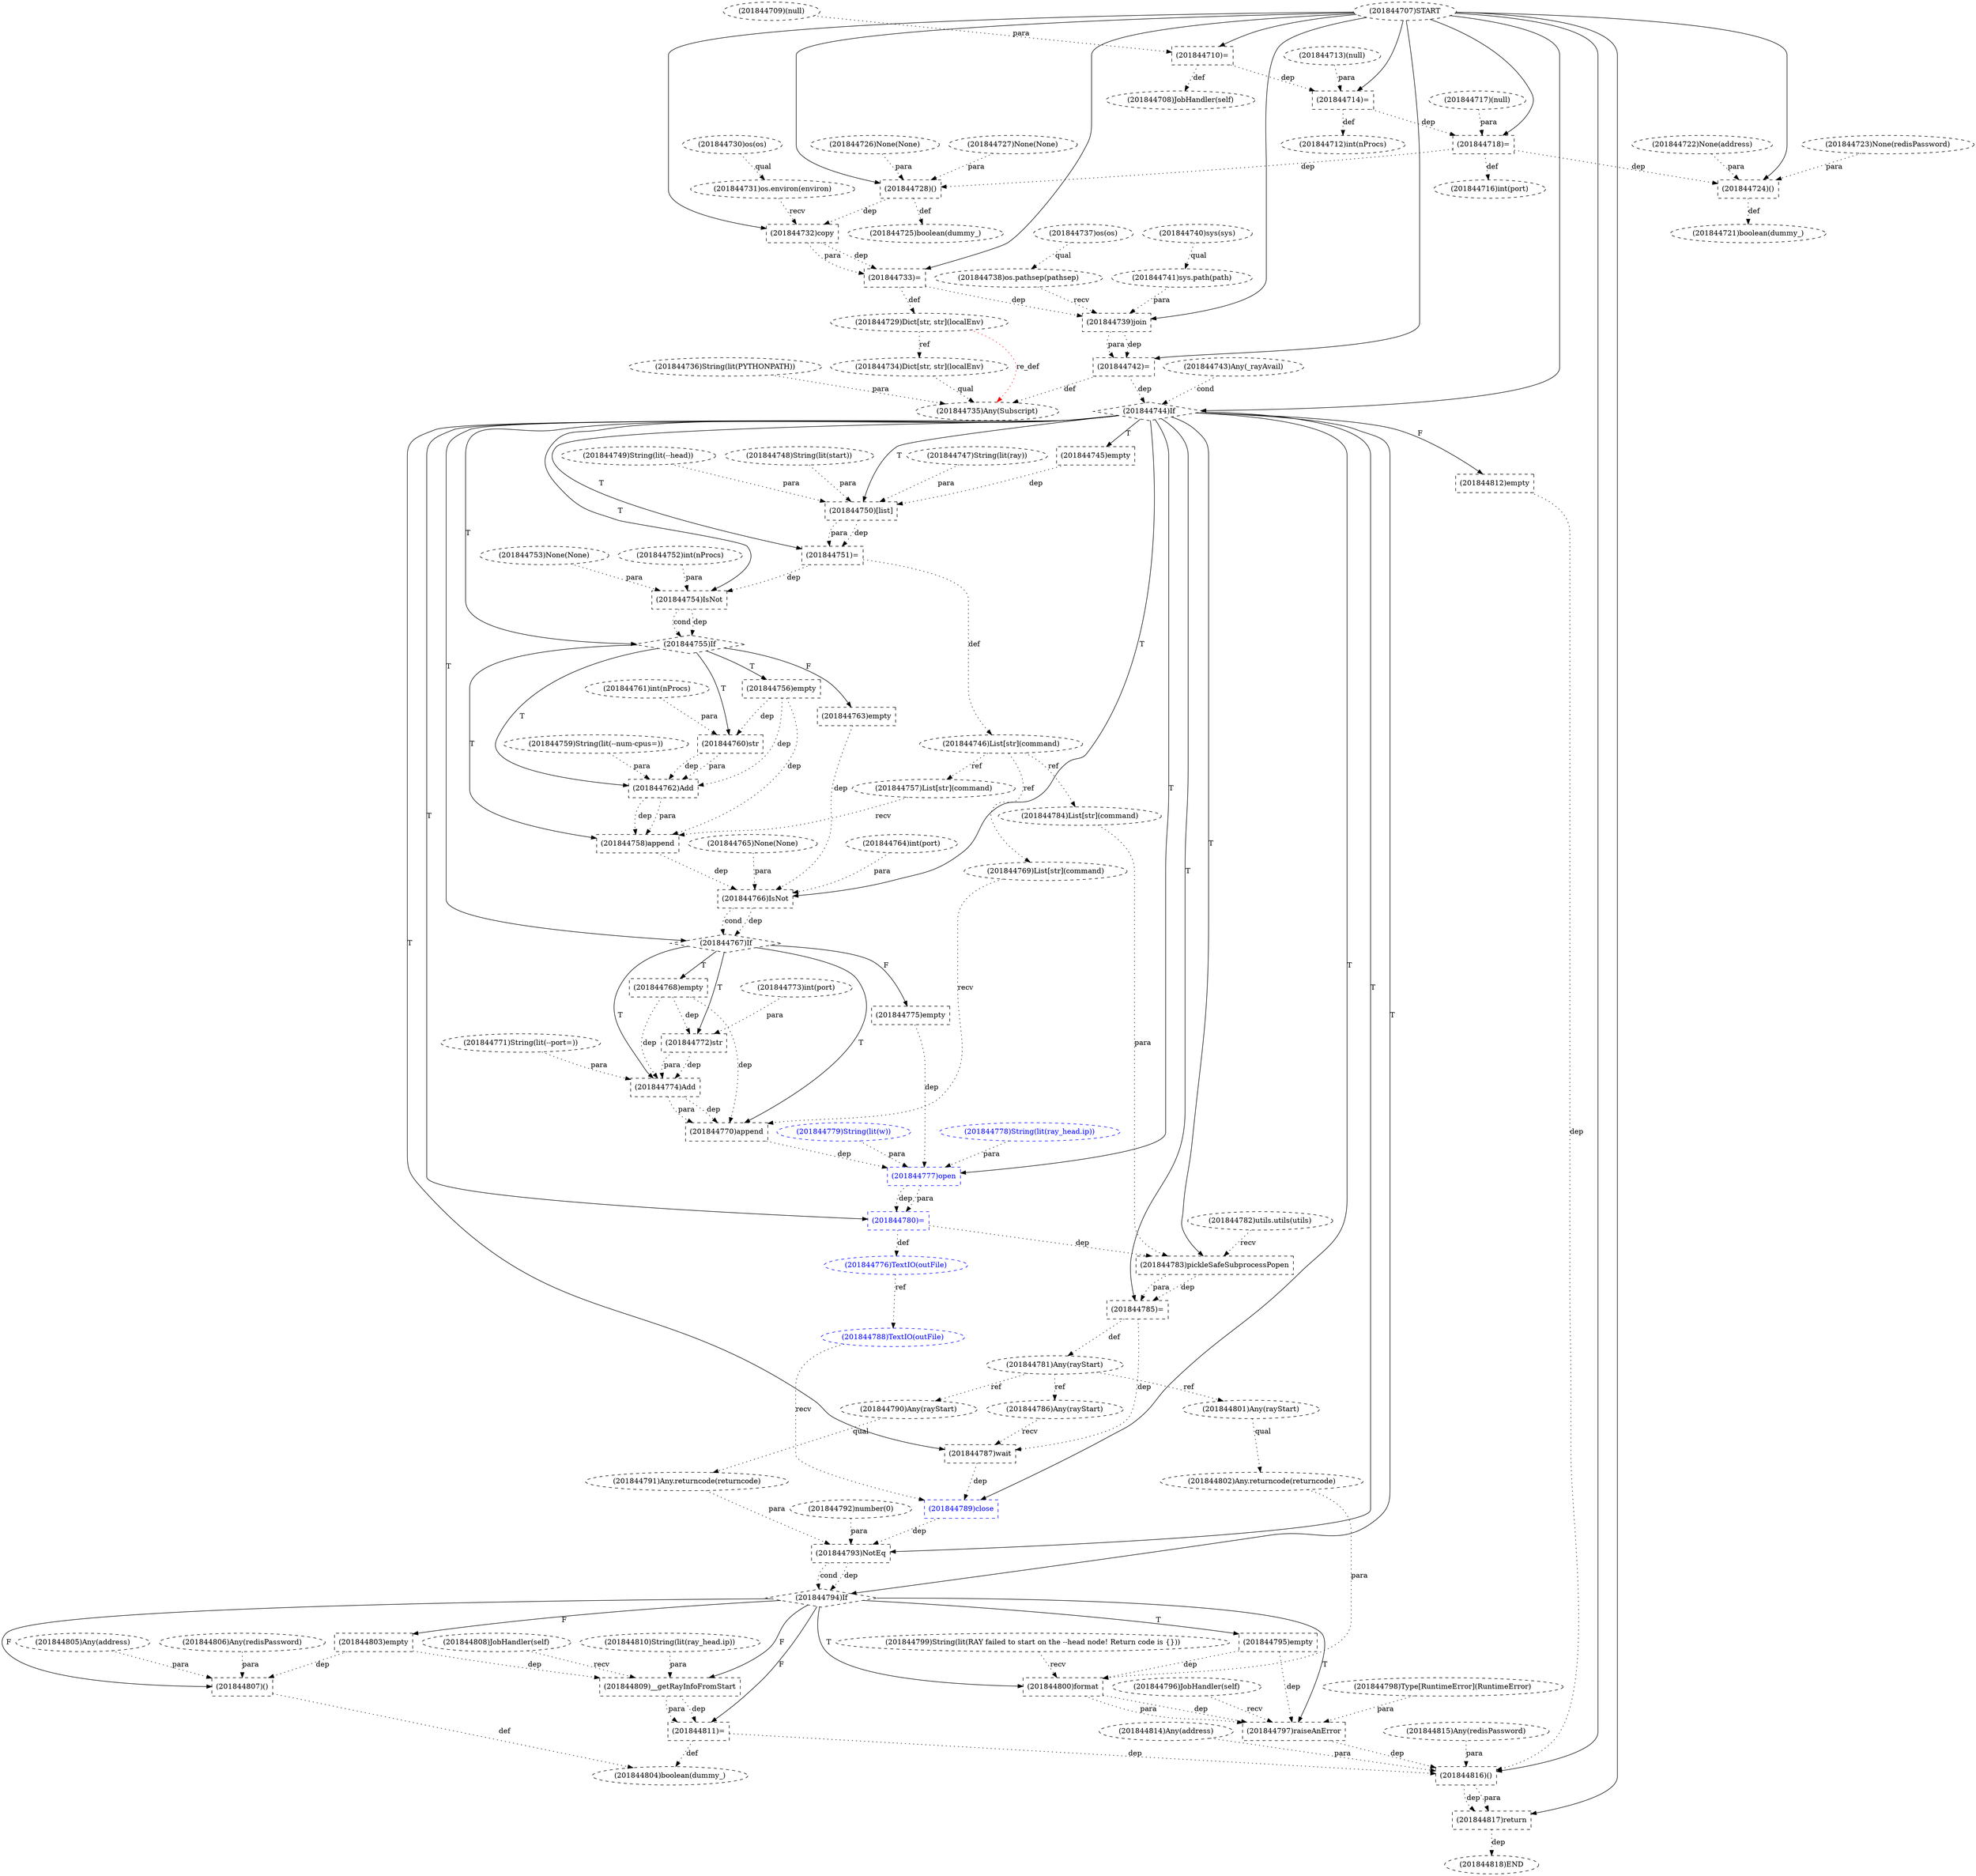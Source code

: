 digraph G {
1 [label="(201844713)(null)" shape=ellipse style=dashed]
2 [label="(201844769)List[str](command)" shape=ellipse style=dashed]
3 [label="(201844761)int(nProcs)" shape=ellipse style=dashed]
4 [label="(201844806)Any(redisPassword)" shape=ellipse style=dashed]
5 [label="(201844764)int(port)" shape=ellipse style=dashed]
6 [label="(201844802)Any.returncode(returncode)" shape=ellipse style=dashed]
7 [label="(201844794)If" shape=diamond style=dashed]
8 [label="(201844775)empty" shape=box style=dashed]
9 [label="(201844730)os(os)" shape=ellipse style=dashed]
10 [label="(201844787)wait" shape=box style=dashed]
11 [label="(201844808)JobHandler(self)" shape=ellipse style=dashed]
12 [label="(201844807)()" shape=box style=dashed]
13 [label="(201844783)pickleSafeSubprocessPopen" shape=box style=dashed]
14 [label="(201844754)IsNot" shape=box style=dashed]
15 [label="(201844789)close" shape=box style=dashed color=blue fontcolor=blue]
16 [label="(201844742)=" shape=box style=dashed]
17 [label="(201844727)None(None)" shape=ellipse style=dashed]
18 [label="(201844803)empty" shape=box style=dashed]
19 [label="(201844750)[list]" shape=box style=dashed]
20 [label="(201844810)String(lit(ray_head.ip))" shape=ellipse style=dashed]
21 [label="(201844731)os.environ(environ)" shape=ellipse style=dashed]
22 [label="(201844722)None(address)" shape=ellipse style=dashed]
23 [label="(201844791)Any.returncode(returncode)" shape=ellipse style=dashed]
24 [label="(201844817)return" shape=box style=dashed]
25 [label="(201844743)Any(_rayAvail)" shape=ellipse style=dashed]
26 [label="(201844710)=" shape=box style=dashed]
27 [label="(201844779)String(lit(w))" shape=ellipse style=dashed color=blue fontcolor=blue]
28 [label="(201844818)END" style=dashed]
29 [label="(201844707)START" style=dashed]
30 [label="(201844745)empty" shape=box style=dashed]
31 [label="(201844728)()" shape=box style=dashed]
32 [label="(201844732)copy" shape=box style=dashed]
33 [label="(201844753)None(None)" shape=ellipse style=dashed]
34 [label="(201844771)String(lit(--port=))" shape=ellipse style=dashed]
35 [label="(201844714)=" shape=box style=dashed]
36 [label="(201844814)Any(address)" shape=ellipse style=dashed]
37 [label="(201844759)String(lit(--num-cpus=))" shape=ellipse style=dashed]
38 [label="(201844793)NotEq" shape=box style=dashed]
39 [label="(201844747)String(lit(ray))" shape=ellipse style=dashed]
40 [label="(201844757)List[str](command)" shape=ellipse style=dashed]
41 [label="(201844736)String(lit(PYTHONPATH))" shape=ellipse style=dashed]
42 [label="(201844709)(null)" shape=ellipse style=dashed]
43 [label="(201844758)append" shape=box style=dashed]
44 [label="(201844766)IsNot" shape=box style=dashed]
45 [label="(201844812)empty" shape=box style=dashed]
46 [label="(201844751)=" shape=box style=dashed]
47 [label="(201844792)number(0)" shape=ellipse style=dashed]
48 [label="(201844763)empty" shape=box style=dashed]
49 [label="(201844785)=" shape=box style=dashed]
50 [label="(201844717)(null)" shape=ellipse style=dashed]
51 [label="(201844799)String(lit(RAY failed to start on the --head node! Return code is {}))" shape=ellipse style=dashed]
52 [label="(201844798)Type[RuntimeError](RuntimeError)" shape=ellipse style=dashed]
53 [label="(201844800)format" shape=box style=dashed]
54 [label="(201844801)Any(rayStart)" shape=ellipse style=dashed]
55 [label="(201844776)TextIO(outFile)" shape=ellipse style=dashed color=blue fontcolor=blue]
56 [label="(201844816)()" shape=box style=dashed]
57 [label="(201844795)empty" shape=box style=dashed]
58 [label="(201844708)JobHandler(self)" shape=ellipse style=dashed]
59 [label="(201844723)None(redisPassword)" shape=ellipse style=dashed]
60 [label="(201844782)utils.utils(utils)" shape=ellipse style=dashed]
61 [label="(201844733)=" shape=box style=dashed]
62 [label="(201844772)str" shape=box style=dashed]
63 [label="(201844716)int(port)" shape=ellipse style=dashed]
64 [label="(201844726)None(None)" shape=ellipse style=dashed]
65 [label="(201844749)String(lit(--head))" shape=ellipse style=dashed]
66 [label="(201844729)Dict[str, str](localEnv)" shape=ellipse style=dashed]
67 [label="(201844760)str" shape=box style=dashed]
68 [label="(201844712)int(nProcs)" shape=ellipse style=dashed]
69 [label="(201844809)__getRayInfoFromStart" shape=box style=dashed]
70 [label="(201844738)os.pathsep(pathsep)" shape=ellipse style=dashed]
71 [label="(201844752)int(nProcs)" shape=ellipse style=dashed]
72 [label="(201844780)=" shape=box style=dashed color=blue fontcolor=blue]
73 [label="(201844770)append" shape=box style=dashed]
74 [label="(201844796)JobHandler(self)" shape=ellipse style=dashed]
75 [label="(201844718)=" shape=box style=dashed]
76 [label="(201844784)List[str](command)" shape=ellipse style=dashed]
77 [label="(201844773)int(port)" shape=ellipse style=dashed]
78 [label="(201844804)boolean(dummy_)" shape=ellipse style=dashed]
79 [label="(201844756)empty" shape=box style=dashed]
80 [label="(201844721)boolean(dummy_)" shape=ellipse style=dashed]
81 [label="(201844744)If" shape=diamond style=dashed]
82 [label="(201844781)Any(rayStart)" shape=ellipse style=dashed]
83 [label="(201844786)Any(rayStart)" shape=ellipse style=dashed]
84 [label="(201844788)TextIO(outFile)" shape=ellipse style=dashed color=blue fontcolor=blue]
85 [label="(201844777)open" shape=box style=dashed color=blue fontcolor=blue]
86 [label="(201844765)None(None)" shape=ellipse style=dashed]
87 [label="(201844767)If" shape=diamond style=dashed]
88 [label="(201844805)Any(address)" shape=ellipse style=dashed]
89 [label="(201844735)Any(Subscript)" shape=ellipse style=dashed]
90 [label="(201844768)empty" shape=box style=dashed]
91 [label="(201844748)String(lit(start))" shape=ellipse style=dashed]
92 [label="(201844734)Dict[str, str](localEnv)" shape=ellipse style=dashed]
93 [label="(201844778)String(lit(ray_head.ip))" shape=ellipse style=dashed color=blue fontcolor=blue]
94 [label="(201844790)Any(rayStart)" shape=ellipse style=dashed]
95 [label="(201844724)()" shape=box style=dashed]
96 [label="(201844740)sys(sys)" shape=ellipse style=dashed]
97 [label="(201844741)sys.path(path)" shape=ellipse style=dashed]
98 [label="(201844774)Add" shape=box style=dashed]
99 [label="(201844797)raiseAnError" shape=box style=dashed]
100 [label="(201844755)If" shape=diamond style=dashed]
101 [label="(201844739)join" shape=box style=dashed]
102 [label="(201844762)Add" shape=box style=dashed]
103 [label="(201844811)=" shape=box style=dashed]
104 [label="(201844815)Any(redisPassword)" shape=ellipse style=dashed]
105 [label="(201844737)os(os)" shape=ellipse style=dashed]
106 [label="(201844746)List[str](command)" shape=ellipse style=dashed]
107 [label="(201844725)boolean(dummy_)" shape=ellipse style=dashed]
106 -> 2 [label="ref" style=dotted];
54 -> 6 [label="qual" style=dotted];
81 -> 7 [label="T"];
38 -> 7 [label="dep" style=dotted];
38 -> 7 [label="cond" style=dotted];
87 -> 8 [label="F"];
81 -> 10 [label="T"];
83 -> 10 [label="recv" style=dotted];
49 -> 10 [label="dep" style=dotted];
7 -> 12 [label="F"];
88 -> 12 [label="para" style=dotted];
4 -> 12 [label="para" style=dotted];
18 -> 12 [label="dep" style=dotted];
81 -> 13 [label="T"];
60 -> 13 [label="recv" style=dotted];
76 -> 13 [label="para" style=dotted];
72 -> 13 [label="dep" style=dotted];
81 -> 14 [label="T"];
71 -> 14 [label="para" style=dotted];
33 -> 14 [label="para" style=dotted];
46 -> 14 [label="dep" style=dotted];
81 -> 15 [label="T"];
84 -> 15 [label="recv" style=dotted];
10 -> 15 [label="dep" style=dotted];
29 -> 16 [label="" style=solid];
101 -> 16 [label="dep" style=dotted];
101 -> 16 [label="para" style=dotted];
7 -> 18 [label="F"];
81 -> 19 [label="T"];
39 -> 19 [label="para" style=dotted];
91 -> 19 [label="para" style=dotted];
65 -> 19 [label="para" style=dotted];
30 -> 19 [label="dep" style=dotted];
9 -> 21 [label="qual" style=dotted];
94 -> 23 [label="qual" style=dotted];
29 -> 24 [label="" style=solid];
56 -> 24 [label="dep" style=dotted];
56 -> 24 [label="para" style=dotted];
29 -> 26 [label="" style=solid];
42 -> 26 [label="para" style=dotted];
24 -> 28 [label="dep" style=dotted];
81 -> 30 [label="T"];
29 -> 31 [label="" style=solid];
64 -> 31 [label="para" style=dotted];
17 -> 31 [label="para" style=dotted];
75 -> 31 [label="dep" style=dotted];
29 -> 32 [label="" style=solid];
21 -> 32 [label="recv" style=dotted];
31 -> 32 [label="dep" style=dotted];
29 -> 35 [label="" style=solid];
1 -> 35 [label="para" style=dotted];
26 -> 35 [label="dep" style=dotted];
81 -> 38 [label="T"];
23 -> 38 [label="para" style=dotted];
47 -> 38 [label="para" style=dotted];
15 -> 38 [label="dep" style=dotted];
106 -> 40 [label="ref" style=dotted];
100 -> 43 [label="T"];
40 -> 43 [label="recv" style=dotted];
102 -> 43 [label="dep" style=dotted];
102 -> 43 [label="para" style=dotted];
79 -> 43 [label="dep" style=dotted];
81 -> 44 [label="T"];
5 -> 44 [label="para" style=dotted];
86 -> 44 [label="para" style=dotted];
48 -> 44 [label="dep" style=dotted];
43 -> 44 [label="dep" style=dotted];
81 -> 45 [label="F"];
81 -> 46 [label="T"];
19 -> 46 [label="dep" style=dotted];
19 -> 46 [label="para" style=dotted];
100 -> 48 [label="F"];
81 -> 49 [label="T"];
13 -> 49 [label="dep" style=dotted];
13 -> 49 [label="para" style=dotted];
7 -> 53 [label="T"];
51 -> 53 [label="recv" style=dotted];
6 -> 53 [label="para" style=dotted];
57 -> 53 [label="dep" style=dotted];
82 -> 54 [label="ref" style=dotted];
72 -> 55 [label="def" style=dotted];
29 -> 56 [label="" style=solid];
36 -> 56 [label="para" style=dotted];
104 -> 56 [label="para" style=dotted];
45 -> 56 [label="dep" style=dotted];
103 -> 56 [label="dep" style=dotted];
99 -> 56 [label="dep" style=dotted];
7 -> 57 [label="T"];
26 -> 58 [label="def" style=dotted];
29 -> 61 [label="" style=solid];
32 -> 61 [label="dep" style=dotted];
32 -> 61 [label="para" style=dotted];
87 -> 62 [label="T"];
77 -> 62 [label="para" style=dotted];
90 -> 62 [label="dep" style=dotted];
75 -> 63 [label="def" style=dotted];
61 -> 66 [label="def" style=dotted];
100 -> 67 [label="T"];
3 -> 67 [label="para" style=dotted];
79 -> 67 [label="dep" style=dotted];
35 -> 68 [label="def" style=dotted];
7 -> 69 [label="F"];
11 -> 69 [label="recv" style=dotted];
20 -> 69 [label="para" style=dotted];
18 -> 69 [label="dep" style=dotted];
105 -> 70 [label="qual" style=dotted];
81 -> 72 [label="T"];
85 -> 72 [label="dep" style=dotted];
85 -> 72 [label="para" style=dotted];
87 -> 73 [label="T"];
2 -> 73 [label="recv" style=dotted];
98 -> 73 [label="dep" style=dotted];
98 -> 73 [label="para" style=dotted];
90 -> 73 [label="dep" style=dotted];
29 -> 75 [label="" style=solid];
50 -> 75 [label="para" style=dotted];
35 -> 75 [label="dep" style=dotted];
106 -> 76 [label="ref" style=dotted];
12 -> 78 [label="def" style=dotted];
103 -> 78 [label="def" style=dotted];
100 -> 79 [label="T"];
95 -> 80 [label="def" style=dotted];
29 -> 81 [label="" style=solid];
25 -> 81 [label="cond" style=dotted];
16 -> 81 [label="dep" style=dotted];
49 -> 82 [label="def" style=dotted];
82 -> 83 [label="ref" style=dotted];
55 -> 84 [label="ref" style=dotted];
81 -> 85 [label="T"];
93 -> 85 [label="para" style=dotted];
27 -> 85 [label="para" style=dotted];
73 -> 85 [label="dep" style=dotted];
8 -> 85 [label="dep" style=dotted];
81 -> 87 [label="T"];
44 -> 87 [label="dep" style=dotted];
44 -> 87 [label="cond" style=dotted];
92 -> 89 [label="qual" style=dotted];
41 -> 89 [label="para" style=dotted];
16 -> 89 [label="def" style=dotted];
66 -> 89 [label="re_def" style=dotted color=red];
87 -> 90 [label="T"];
66 -> 92 [label="ref" style=dotted];
82 -> 94 [label="ref" style=dotted];
29 -> 95 [label="" style=solid];
22 -> 95 [label="para" style=dotted];
59 -> 95 [label="para" style=dotted];
75 -> 95 [label="dep" style=dotted];
96 -> 97 [label="qual" style=dotted];
87 -> 98 [label="T"];
34 -> 98 [label="para" style=dotted];
62 -> 98 [label="dep" style=dotted];
62 -> 98 [label="para" style=dotted];
90 -> 98 [label="dep" style=dotted];
7 -> 99 [label="T"];
74 -> 99 [label="recv" style=dotted];
52 -> 99 [label="para" style=dotted];
53 -> 99 [label="dep" style=dotted];
53 -> 99 [label="para" style=dotted];
57 -> 99 [label="dep" style=dotted];
81 -> 100 [label="T"];
14 -> 100 [label="dep" style=dotted];
14 -> 100 [label="cond" style=dotted];
29 -> 101 [label="" style=solid];
70 -> 101 [label="recv" style=dotted];
97 -> 101 [label="para" style=dotted];
61 -> 101 [label="dep" style=dotted];
100 -> 102 [label="T"];
37 -> 102 [label="para" style=dotted];
67 -> 102 [label="dep" style=dotted];
67 -> 102 [label="para" style=dotted];
79 -> 102 [label="dep" style=dotted];
7 -> 103 [label="F"];
69 -> 103 [label="dep" style=dotted];
69 -> 103 [label="para" style=dotted];
46 -> 106 [label="def" style=dotted];
31 -> 107 [label="def" style=dotted];
}
